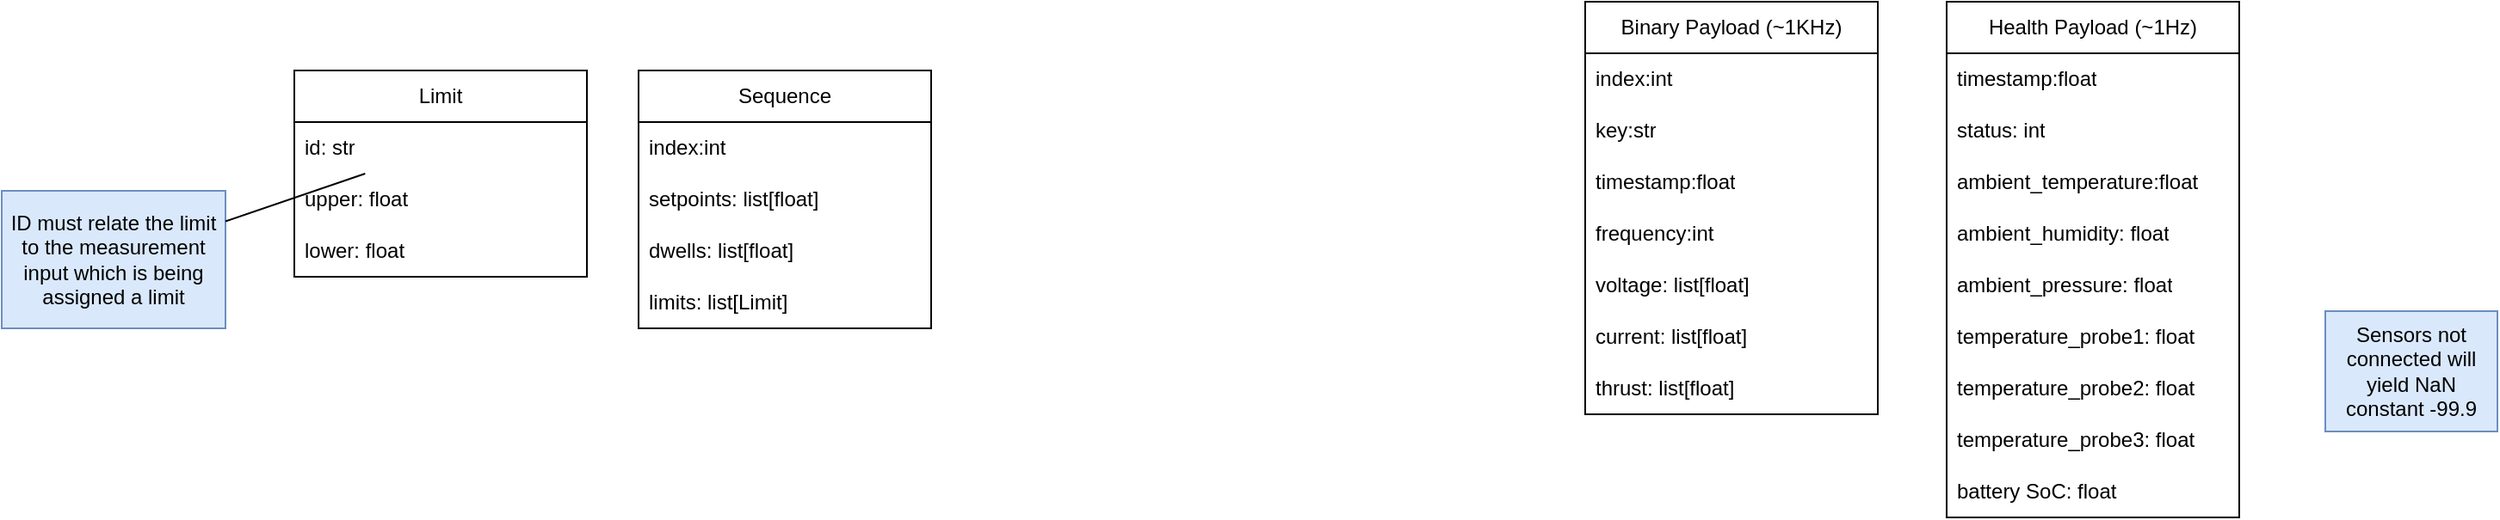<mxfile version="23.1.1" type="github" pages="2">
  <diagram name="Page-1" id="0v1_y2V5no5WbBdqq2O9">
    <mxGraphModel dx="1516" dy="505" grid="1" gridSize="10" guides="1" tooltips="1" connect="1" arrows="1" fold="1" page="1" pageScale="1" pageWidth="850" pageHeight="1100" math="0" shadow="0">
      <root>
        <mxCell id="0" />
        <mxCell id="1" parent="0" />
        <mxCell id="mi9FCdat_Hb8DPSaNjZs-22" value="Limit" style="swimlane;fontStyle=0;childLayout=stackLayout;horizontal=1;startSize=30;horizontalStack=0;resizeParent=1;resizeParentMax=0;resizeLast=0;collapsible=1;marginBottom=0;whiteSpace=wrap;html=1;" parent="1" vertex="1">
          <mxGeometry x="-180" y="80" width="170" height="120" as="geometry" />
        </mxCell>
        <mxCell id="mi9FCdat_Hb8DPSaNjZs-28" value="id: str" style="text;strokeColor=none;fillColor=none;align=left;verticalAlign=middle;spacingLeft=4;spacingRight=4;overflow=hidden;points=[[0,0.5],[1,0.5]];portConstraint=eastwest;rotatable=0;whiteSpace=wrap;html=1;" parent="mi9FCdat_Hb8DPSaNjZs-22" vertex="1">
          <mxGeometry y="30" width="170" height="30" as="geometry" />
        </mxCell>
        <mxCell id="mi9FCdat_Hb8DPSaNjZs-23" value="upper: float" style="text;strokeColor=none;fillColor=none;align=left;verticalAlign=middle;spacingLeft=4;spacingRight=4;overflow=hidden;points=[[0,0.5],[1,0.5]];portConstraint=eastwest;rotatable=0;whiteSpace=wrap;html=1;" parent="mi9FCdat_Hb8DPSaNjZs-22" vertex="1">
          <mxGeometry y="60" width="170" height="30" as="geometry" />
        </mxCell>
        <mxCell id="mi9FCdat_Hb8DPSaNjZs-24" value="lower: float" style="text;strokeColor=none;fillColor=none;align=left;verticalAlign=middle;spacingLeft=4;spacingRight=4;overflow=hidden;points=[[0,0.5],[1,0.5]];portConstraint=eastwest;rotatable=0;whiteSpace=wrap;html=1;" parent="mi9FCdat_Hb8DPSaNjZs-22" vertex="1">
          <mxGeometry y="90" width="170" height="30" as="geometry" />
        </mxCell>
        <mxCell id="mi9FCdat_Hb8DPSaNjZs-29" value="Sequence" style="swimlane;fontStyle=0;childLayout=stackLayout;horizontal=1;startSize=30;horizontalStack=0;resizeParent=1;resizeParentMax=0;resizeLast=0;collapsible=1;marginBottom=0;whiteSpace=wrap;html=1;" parent="1" vertex="1">
          <mxGeometry x="20" y="80" width="170" height="150" as="geometry" />
        </mxCell>
        <mxCell id="mi9FCdat_Hb8DPSaNjZs-30" value="index:int" style="text;strokeColor=none;fillColor=none;align=left;verticalAlign=middle;spacingLeft=4;spacingRight=4;overflow=hidden;points=[[0,0.5],[1,0.5]];portConstraint=eastwest;rotatable=0;whiteSpace=wrap;html=1;" parent="mi9FCdat_Hb8DPSaNjZs-29" vertex="1">
          <mxGeometry y="30" width="170" height="30" as="geometry" />
        </mxCell>
        <mxCell id="mi9FCdat_Hb8DPSaNjZs-31" value="setpoints: list[float]" style="text;strokeColor=none;fillColor=none;align=left;verticalAlign=middle;spacingLeft=4;spacingRight=4;overflow=hidden;points=[[0,0.5],[1,0.5]];portConstraint=eastwest;rotatable=0;whiteSpace=wrap;html=1;" parent="mi9FCdat_Hb8DPSaNjZs-29" vertex="1">
          <mxGeometry y="60" width="170" height="30" as="geometry" />
        </mxCell>
        <mxCell id="mi9FCdat_Hb8DPSaNjZs-32" value="dwells: list[float]" style="text;strokeColor=none;fillColor=none;align=left;verticalAlign=middle;spacingLeft=4;spacingRight=4;overflow=hidden;points=[[0,0.5],[1,0.5]];portConstraint=eastwest;rotatable=0;whiteSpace=wrap;html=1;" parent="mi9FCdat_Hb8DPSaNjZs-29" vertex="1">
          <mxGeometry y="90" width="170" height="30" as="geometry" />
        </mxCell>
        <mxCell id="mi9FCdat_Hb8DPSaNjZs-33" value="limits: list[Limit]" style="text;strokeColor=none;fillColor=none;align=left;verticalAlign=middle;spacingLeft=4;spacingRight=4;overflow=hidden;points=[[0,0.5],[1,0.5]];portConstraint=eastwest;rotatable=0;whiteSpace=wrap;html=1;" parent="mi9FCdat_Hb8DPSaNjZs-29" vertex="1">
          <mxGeometry y="120" width="170" height="30" as="geometry" />
        </mxCell>
        <mxCell id="mi9FCdat_Hb8DPSaNjZs-34" value="ID must relate the limit to the measurement input which is being assigned a limit" style="text;html=1;strokeColor=#6c8ebf;fillColor=#dae8fc;align=center;verticalAlign=middle;whiteSpace=wrap;rounded=0;" parent="1" vertex="1">
          <mxGeometry x="-350" y="150" width="130" height="80" as="geometry" />
        </mxCell>
        <mxCell id="mi9FCdat_Hb8DPSaNjZs-35" value="" style="endArrow=none;html=1;rounded=0;" parent="1" source="mi9FCdat_Hb8DPSaNjZs-34" target="mi9FCdat_Hb8DPSaNjZs-28" edge="1">
          <mxGeometry width="50" height="50" relative="1" as="geometry">
            <mxPoint x="-190" y="330" as="sourcePoint" />
            <mxPoint x="-140" y="280" as="targetPoint" />
          </mxGeometry>
        </mxCell>
        <mxCell id="mi9FCdat_Hb8DPSaNjZs-39" value="Binary Payload (~1KHz)" style="swimlane;fontStyle=0;childLayout=stackLayout;horizontal=1;startSize=30;horizontalStack=0;resizeParent=1;resizeParentMax=0;resizeLast=0;collapsible=1;marginBottom=0;whiteSpace=wrap;html=1;" parent="1" vertex="1">
          <mxGeometry x="570" y="40" width="170" height="240" as="geometry" />
        </mxCell>
        <mxCell id="mi9FCdat_Hb8DPSaNjZs-40" value="index:int" style="text;strokeColor=none;fillColor=none;align=left;verticalAlign=middle;spacingLeft=4;spacingRight=4;overflow=hidden;points=[[0,0.5],[1,0.5]];portConstraint=eastwest;rotatable=0;whiteSpace=wrap;html=1;" parent="mi9FCdat_Hb8DPSaNjZs-39" vertex="1">
          <mxGeometry y="30" width="170" height="30" as="geometry" />
        </mxCell>
        <mxCell id="mi9FCdat_Hb8DPSaNjZs-45" value="key:str" style="text;strokeColor=none;fillColor=none;align=left;verticalAlign=middle;spacingLeft=4;spacingRight=4;overflow=hidden;points=[[0,0.5],[1,0.5]];portConstraint=eastwest;rotatable=0;whiteSpace=wrap;html=1;" parent="mi9FCdat_Hb8DPSaNjZs-39" vertex="1">
          <mxGeometry y="60" width="170" height="30" as="geometry" />
        </mxCell>
        <mxCell id="mi9FCdat_Hb8DPSaNjZs-46" value="timestamp:float" style="text;strokeColor=none;fillColor=none;align=left;verticalAlign=middle;spacingLeft=4;spacingRight=4;overflow=hidden;points=[[0,0.5],[1,0.5]];portConstraint=eastwest;rotatable=0;whiteSpace=wrap;html=1;" parent="mi9FCdat_Hb8DPSaNjZs-39" vertex="1">
          <mxGeometry y="90" width="170" height="30" as="geometry" />
        </mxCell>
        <mxCell id="mi9FCdat_Hb8DPSaNjZs-47" value="frequency:int" style="text;strokeColor=none;fillColor=none;align=left;verticalAlign=middle;spacingLeft=4;spacingRight=4;overflow=hidden;points=[[0,0.5],[1,0.5]];portConstraint=eastwest;rotatable=0;whiteSpace=wrap;html=1;" parent="mi9FCdat_Hb8DPSaNjZs-39" vertex="1">
          <mxGeometry y="120" width="170" height="30" as="geometry" />
        </mxCell>
        <mxCell id="mi9FCdat_Hb8DPSaNjZs-41" value="voltage: list[float]" style="text;strokeColor=none;fillColor=none;align=left;verticalAlign=middle;spacingLeft=4;spacingRight=4;overflow=hidden;points=[[0,0.5],[1,0.5]];portConstraint=eastwest;rotatable=0;whiteSpace=wrap;html=1;" parent="mi9FCdat_Hb8DPSaNjZs-39" vertex="1">
          <mxGeometry y="150" width="170" height="30" as="geometry" />
        </mxCell>
        <mxCell id="mi9FCdat_Hb8DPSaNjZs-42" value="current: list[float]" style="text;strokeColor=none;fillColor=none;align=left;verticalAlign=middle;spacingLeft=4;spacingRight=4;overflow=hidden;points=[[0,0.5],[1,0.5]];portConstraint=eastwest;rotatable=0;whiteSpace=wrap;html=1;" parent="mi9FCdat_Hb8DPSaNjZs-39" vertex="1">
          <mxGeometry y="180" width="170" height="30" as="geometry" />
        </mxCell>
        <mxCell id="mi9FCdat_Hb8DPSaNjZs-43" value="thrust: list[float]" style="text;strokeColor=none;fillColor=none;align=left;verticalAlign=middle;spacingLeft=4;spacingRight=4;overflow=hidden;points=[[0,0.5],[1,0.5]];portConstraint=eastwest;rotatable=0;whiteSpace=wrap;html=1;" parent="mi9FCdat_Hb8DPSaNjZs-39" vertex="1">
          <mxGeometry y="210" width="170" height="30" as="geometry" />
        </mxCell>
        <mxCell id="mi9FCdat_Hb8DPSaNjZs-48" value="Health Payload (~1Hz)" style="swimlane;fontStyle=0;childLayout=stackLayout;horizontal=1;startSize=30;horizontalStack=0;resizeParent=1;resizeParentMax=0;resizeLast=0;collapsible=1;marginBottom=0;whiteSpace=wrap;html=1;" parent="1" vertex="1">
          <mxGeometry x="780" y="40" width="170" height="300" as="geometry" />
        </mxCell>
        <mxCell id="mi9FCdat_Hb8DPSaNjZs-51" value="timestamp:float" style="text;strokeColor=none;fillColor=none;align=left;verticalAlign=middle;spacingLeft=4;spacingRight=4;overflow=hidden;points=[[0,0.5],[1,0.5]];portConstraint=eastwest;rotatable=0;whiteSpace=wrap;html=1;" parent="mi9FCdat_Hb8DPSaNjZs-48" vertex="1">
          <mxGeometry y="30" width="170" height="30" as="geometry" />
        </mxCell>
        <mxCell id="mi9FCdat_Hb8DPSaNjZs-56" value="status: int" style="text;strokeColor=none;fillColor=none;align=left;verticalAlign=middle;spacingLeft=4;spacingRight=4;overflow=hidden;points=[[0,0.5],[1,0.5]];portConstraint=eastwest;rotatable=0;whiteSpace=wrap;html=1;" parent="mi9FCdat_Hb8DPSaNjZs-48" vertex="1">
          <mxGeometry y="60" width="170" height="30" as="geometry" />
        </mxCell>
        <mxCell id="mi9FCdat_Hb8DPSaNjZs-52" value="ambient_temperature:float" style="text;strokeColor=none;fillColor=none;align=left;verticalAlign=middle;spacingLeft=4;spacingRight=4;overflow=hidden;points=[[0,0.5],[1,0.5]];portConstraint=eastwest;rotatable=0;whiteSpace=wrap;html=1;" parent="mi9FCdat_Hb8DPSaNjZs-48" vertex="1">
          <mxGeometry y="90" width="170" height="30" as="geometry" />
        </mxCell>
        <mxCell id="mi9FCdat_Hb8DPSaNjZs-53" value="ambient_humidity: float" style="text;strokeColor=none;fillColor=none;align=left;verticalAlign=middle;spacingLeft=4;spacingRight=4;overflow=hidden;points=[[0,0.5],[1,0.5]];portConstraint=eastwest;rotatable=0;whiteSpace=wrap;html=1;" parent="mi9FCdat_Hb8DPSaNjZs-48" vertex="1">
          <mxGeometry y="120" width="170" height="30" as="geometry" />
        </mxCell>
        <mxCell id="mi9FCdat_Hb8DPSaNjZs-54" value="ambient_pressure: float" style="text;strokeColor=none;fillColor=none;align=left;verticalAlign=middle;spacingLeft=4;spacingRight=4;overflow=hidden;points=[[0,0.5],[1,0.5]];portConstraint=eastwest;rotatable=0;whiteSpace=wrap;html=1;" parent="mi9FCdat_Hb8DPSaNjZs-48" vertex="1">
          <mxGeometry y="150" width="170" height="30" as="geometry" />
        </mxCell>
        <mxCell id="mi9FCdat_Hb8DPSaNjZs-58" value="temperature_probe1: float" style="text;strokeColor=none;fillColor=none;align=left;verticalAlign=middle;spacingLeft=4;spacingRight=4;overflow=hidden;points=[[0,0.5],[1,0.5]];portConstraint=eastwest;rotatable=0;whiteSpace=wrap;html=1;" parent="mi9FCdat_Hb8DPSaNjZs-48" vertex="1">
          <mxGeometry y="180" width="170" height="30" as="geometry" />
        </mxCell>
        <mxCell id="mi9FCdat_Hb8DPSaNjZs-59" value="temperature_probe2: float" style="text;strokeColor=none;fillColor=none;align=left;verticalAlign=middle;spacingLeft=4;spacingRight=4;overflow=hidden;points=[[0,0.5],[1,0.5]];portConstraint=eastwest;rotatable=0;whiteSpace=wrap;html=1;" parent="mi9FCdat_Hb8DPSaNjZs-48" vertex="1">
          <mxGeometry y="210" width="170" height="30" as="geometry" />
        </mxCell>
        <mxCell id="mi9FCdat_Hb8DPSaNjZs-60" value="temperature_probe3: float" style="text;strokeColor=none;fillColor=none;align=left;verticalAlign=middle;spacingLeft=4;spacingRight=4;overflow=hidden;points=[[0,0.5],[1,0.5]];portConstraint=eastwest;rotatable=0;whiteSpace=wrap;html=1;" parent="mi9FCdat_Hb8DPSaNjZs-48" vertex="1">
          <mxGeometry y="240" width="170" height="30" as="geometry" />
        </mxCell>
        <mxCell id="mi9FCdat_Hb8DPSaNjZs-57" value="battery SoC: float" style="text;strokeColor=none;fillColor=none;align=left;verticalAlign=middle;spacingLeft=4;spacingRight=4;overflow=hidden;points=[[0,0.5],[1,0.5]];portConstraint=eastwest;rotatable=0;whiteSpace=wrap;html=1;" parent="mi9FCdat_Hb8DPSaNjZs-48" vertex="1">
          <mxGeometry y="270" width="170" height="30" as="geometry" />
        </mxCell>
        <mxCell id="mi9FCdat_Hb8DPSaNjZs-62" value="Sensors not connected will yield NaN constant -99.9" style="text;html=1;strokeColor=#6c8ebf;fillColor=#dae8fc;align=center;verticalAlign=middle;whiteSpace=wrap;rounded=0;" parent="1" vertex="1">
          <mxGeometry x="1000" y="220" width="100" height="70" as="geometry" />
        </mxCell>
      </root>
    </mxGraphModel>
  </diagram>
  <diagram id="szgHFT6YsC6w4OVldKWj" name="ページ2">
    <mxGraphModel dx="820" dy="594" grid="0" gridSize="10" guides="1" tooltips="1" connect="1" arrows="1" fold="1" page="0" pageScale="1" pageWidth="827" pageHeight="1169" math="0" shadow="0">
      <root>
        <mxCell id="0" />
        <mxCell id="1" parent="0" />
        <mxCell id="X8AzJK7wlC9z1HIHxbJj-119" value="" style="shape=flexArrow;endArrow=classic;startArrow=classic;html=1;rounded=0;fillColor=#bac8d3;strokeColor=#23445d;" parent="1" source="X8AzJK7wlC9z1HIHxbJj-1" target="X8AzJK7wlC9z1HIHxbJj-13" edge="1">
          <mxGeometry width="100" height="100" relative="1" as="geometry">
            <mxPoint x="820" y="550" as="sourcePoint" />
            <mxPoint x="920" y="450" as="targetPoint" />
          </mxGeometry>
        </mxCell>
        <mxCell id="X8AzJK7wlC9z1HIHxbJj-9" value="Local Systems" style="swimlane;whiteSpace=wrap;html=1;fillColor=default;" parent="1" vertex="1">
          <mxGeometry x="390" y="510" width="820" height="570" as="geometry" />
        </mxCell>
        <mxCell id="X8AzJK7wlC9z1HIHxbJj-62" value="" style="shape=flexArrow;endArrow=classic;html=1;rounded=0;fillColor=#ffe6cc;strokeColor=#d79b00;" parent="X8AzJK7wlC9z1HIHxbJj-9" source="X8AzJK7wlC9z1HIHxbJj-23" target="X8AzJK7wlC9z1HIHxbJj-48" edge="1">
          <mxGeometry width="50" height="50" relative="1" as="geometry">
            <mxPoint x="130" y="285" as="sourcePoint" />
            <mxPoint x="180" y="235" as="targetPoint" />
            <Array as="points">
              <mxPoint x="50" y="270" />
              <mxPoint x="565" y="270" />
            </Array>
          </mxGeometry>
        </mxCell>
        <mxCell id="X8AzJK7wlC9z1HIHxbJj-67" value="" style="shape=flexArrow;endArrow=classic;html=1;rounded=0;fillColor=#ffe6cc;strokeColor=#d79b00;" parent="X8AzJK7wlC9z1HIHxbJj-9" source="X8AzJK7wlC9z1HIHxbJj-64" target="X8AzJK7wlC9z1HIHxbJj-48" edge="1">
          <mxGeometry width="50" height="50" relative="1" as="geometry">
            <mxPoint x="490" y="350" as="sourcePoint" />
            <mxPoint x="540" y="300" as="targetPoint" />
            <Array as="points">
              <mxPoint x="533" y="270" />
              <mxPoint x="565" y="270" />
            </Array>
          </mxGeometry>
        </mxCell>
        <mxCell id="X8AzJK7wlC9z1HIHxbJj-116" value="" style="shape=flexArrow;endArrow=classic;html=1;rounded=0;fillColor=#b0e3e6;strokeColor=#0e8088;" parent="X8AzJK7wlC9z1HIHxbJj-9" source="X8AzJK7wlC9z1HIHxbJj-1" target="X8AzJK7wlC9z1HIHxbJj-3" edge="1">
          <mxGeometry width="50" height="50" relative="1" as="geometry">
            <mxPoint x="660" y="340" as="sourcePoint" />
            <mxPoint x="710" y="290" as="targetPoint" />
            <Array as="points">
              <mxPoint x="405" y="510" />
              <mxPoint x="640" y="510" />
            </Array>
          </mxGeometry>
        </mxCell>
        <mxCell id="X8AzJK7wlC9z1HIHxbJj-63" value="" style="shape=flexArrow;endArrow=classic;html=1;rounded=0;fillColor=#d5e8d4;strokeColor=#82b366;" parent="X8AzJK7wlC9z1HIHxbJj-9" source="X8AzJK7wlC9z1HIHxbJj-1" target="X8AzJK7wlC9z1HIHxbJj-10" edge="1">
          <mxGeometry width="50" height="50" relative="1" as="geometry">
            <mxPoint x="440" y="330" as="sourcePoint" />
            <mxPoint x="490" y="280" as="targetPoint" />
            <Array as="points">
              <mxPoint x="405" y="220" />
              <mxPoint x="325" y="220" />
            </Array>
          </mxGeometry>
        </mxCell>
        <mxCell id="X8AzJK7wlC9z1HIHxbJj-57" value="" style="shape=flexArrow;endArrow=classic;html=1;rounded=0;fillColor=#d5e8d4;strokeColor=#82b366;" parent="X8AzJK7wlC9z1HIHxbJj-9" source="X8AzJK7wlC9z1HIHxbJj-1" target="X8AzJK7wlC9z1HIHxbJj-18" edge="1">
          <mxGeometry width="50" height="50" relative="1" as="geometry">
            <mxPoint x="70" y="250" as="sourcePoint" />
            <mxPoint x="120" y="200" as="targetPoint" />
            <Array as="points">
              <mxPoint x="405" y="220" />
              <mxPoint x="260" y="220" />
              <mxPoint x="260" y="330" />
              <mxPoint x="260" y="420" />
              <mxPoint x="180" y="420" />
            </Array>
          </mxGeometry>
        </mxCell>
        <mxCell id="X8AzJK7wlC9z1HIHxbJj-108" value="GPIO" style="edgeLabel;html=1;align=center;verticalAlign=middle;resizable=0;points=[];labelBackgroundColor=none;" parent="X8AzJK7wlC9z1HIHxbJj-57" vertex="1" connectable="0">
          <mxGeometry x="-0.552" y="2" relative="1" as="geometry">
            <mxPoint x="-22" y="-2" as="offset" />
          </mxGeometry>
        </mxCell>
        <mxCell id="X8AzJK7wlC9z1HIHxbJj-58" value="" style="shape=flexArrow;endArrow=classic;html=1;rounded=0;fillColor=#d5e8d4;strokeColor=#82b366;" parent="X8AzJK7wlC9z1HIHxbJj-9" source="X8AzJK7wlC9z1HIHxbJj-1" target="X8AzJK7wlC9z1HIHxbJj-21" edge="1">
          <mxGeometry width="50" height="50" relative="1" as="geometry">
            <mxPoint x="316" y="140" as="sourcePoint" />
            <mxPoint x="209" y="370" as="targetPoint" />
            <Array as="points">
              <mxPoint x="405" y="220" />
              <mxPoint x="380" y="220" />
              <mxPoint x="380" y="495" />
            </Array>
          </mxGeometry>
        </mxCell>
        <mxCell id="X8AzJK7wlC9z1HIHxbJj-22" value="Propeller" style="shape=cube;whiteSpace=wrap;html=1;boundedLbl=1;backgroundOutline=1;darkOpacity=0.05;darkOpacity2=0.1;size=20;" parent="X8AzJK7wlC9z1HIHxbJj-9" vertex="1">
          <mxGeometry x="718.75" y="400" width="80" height="45" as="geometry" />
        </mxCell>
        <mxCell id="X8AzJK7wlC9z1HIHxbJj-1" value="Raptor" style="shape=cube;whiteSpace=wrap;html=1;boundedLbl=1;backgroundOutline=1;darkOpacity=0.05;darkOpacity2=0.1;" parent="X8AzJK7wlC9z1HIHxbJj-9" vertex="1">
          <mxGeometry x="20" y="50" width="770" height="80" as="geometry" />
        </mxCell>
        <mxCell id="X8AzJK7wlC9z1HIHxbJj-2" value="BLDC" style="shape=cube;whiteSpace=wrap;html=1;boundedLbl=1;backgroundOutline=1;darkOpacity=0.05;darkOpacity2=0.1;" parent="X8AzJK7wlC9z1HIHxbJj-9" vertex="1">
          <mxGeometry x="718.75" y="330" width="80" height="80" as="geometry" />
        </mxCell>
        <mxCell id="X8AzJK7wlC9z1HIHxbJj-3" value="ESC" style="shape=cube;whiteSpace=wrap;html=1;boundedLbl=1;backgroundOutline=1;darkOpacity=0.05;darkOpacity2=0.1;" parent="X8AzJK7wlC9z1HIHxbJj-9" vertex="1">
          <mxGeometry x="598.75" y="327.5" width="80" height="80" as="geometry" />
        </mxCell>
        <mxCell id="X8AzJK7wlC9z1HIHxbJj-10" value="Battery Relay" style="shape=cube;whiteSpace=wrap;html=1;boundedLbl=1;backgroundOutline=1;darkOpacity=0.05;darkOpacity2=0.1;size=10;" parent="X8AzJK7wlC9z1HIHxbJj-9" vertex="1">
          <mxGeometry x="298.75" y="340" width="50" height="55" as="geometry" />
        </mxCell>
        <mxCell id="X8AzJK7wlC9z1HIHxbJj-11" value="Battery&lt;br&gt;Pack" style="shape=cylinder3;whiteSpace=wrap;html=1;boundedLbl=1;backgroundOutline=1;size=15;" parent="X8AzJK7wlC9z1HIHxbJj-9" vertex="1">
          <mxGeometry x="18.75" y="322.5" width="60" height="90" as="geometry" />
        </mxCell>
        <mxCell id="X8AzJK7wlC9z1HIHxbJj-17" value="DUT Auxiliary Power" style="shape=cylinder3;whiteSpace=wrap;html=1;boundedLbl=1;backgroundOutline=1;size=15;" parent="X8AzJK7wlC9z1HIHxbJj-9" vertex="1">
          <mxGeometry x="18.75" y="450" width="60" height="95" as="geometry" />
        </mxCell>
        <mxCell id="X8AzJK7wlC9z1HIHxbJj-18" value="Charge Controller" style="shape=cube;whiteSpace=wrap;html=1;boundedLbl=1;backgroundOutline=1;darkOpacity=0.05;darkOpacity2=0.1;size=10;" parent="X8AzJK7wlC9z1HIHxbJj-9" vertex="1">
          <mxGeometry x="138.75" y="460" width="85" height="70" as="geometry" />
        </mxCell>
        <mxCell id="X8AzJK7wlC9z1HIHxbJj-19" value="Fuel Gauge" style="shape=cube;whiteSpace=wrap;html=1;boundedLbl=1;backgroundOutline=1;darkOpacity=0.05;darkOpacity2=0.1;size=10;" parent="X8AzJK7wlC9z1HIHxbJj-9" vertex="1">
          <mxGeometry x="138.75" y="332.5" width="85" height="70" as="geometry" />
        </mxCell>
        <mxCell id="X8AzJK7wlC9z1HIHxbJj-20" value="ESTOP&lt;br&gt;Relay" style="shape=cube;whiteSpace=wrap;html=1;boundedLbl=1;backgroundOutline=1;darkOpacity=0.05;darkOpacity2=0.1;size=10;" parent="X8AzJK7wlC9z1HIHxbJj-9" vertex="1">
          <mxGeometry x="398.75" y="340" width="62.5" height="55" as="geometry" />
        </mxCell>
        <mxCell id="X8AzJK7wlC9z1HIHxbJj-21" value="AUX&lt;br&gt;Relay" style="shape=cube;whiteSpace=wrap;html=1;boundedLbl=1;backgroundOutline=1;darkOpacity=0.05;darkOpacity2=0.1;size=10;" parent="X8AzJK7wlC9z1HIHxbJj-9" vertex="1">
          <mxGeometry x="298.75" y="467.5" width="50" height="55" as="geometry" />
        </mxCell>
        <mxCell id="X8AzJK7wlC9z1HIHxbJj-23" value="Thermistor" style="shape=cube;whiteSpace=wrap;html=1;boundedLbl=1;backgroundOutline=1;darkOpacity=0.05;darkOpacity2=0.1;size=10;" parent="X8AzJK7wlC9z1HIHxbJj-9" vertex="1">
          <mxGeometry x="11.25" y="305" width="75" height="30" as="geometry" />
        </mxCell>
        <mxCell id="X8AzJK7wlC9z1HIHxbJj-25" value="Thermistor" style="shape=cube;whiteSpace=wrap;html=1;boundedLbl=1;backgroundOutline=1;darkOpacity=0.05;darkOpacity2=0.1;size=20;" parent="X8AzJK7wlC9z1HIHxbJj-9" vertex="1">
          <mxGeometry x="598.75" y="300" width="80" height="40" as="geometry" />
        </mxCell>
        <mxCell id="X8AzJK7wlC9z1HIHxbJj-38" value="" style="shape=flexArrow;endArrow=classic;html=1;rounded=0;fillColor=#f8cecc;strokeColor=#b85450;" parent="X8AzJK7wlC9z1HIHxbJj-9" source="X8AzJK7wlC9z1HIHxbJj-21" target="X8AzJK7wlC9z1HIHxbJj-20" edge="1">
          <mxGeometry width="50" height="50" relative="1" as="geometry">
            <mxPoint x="328" y="435" as="sourcePoint" />
            <mxPoint x="378" y="435" as="targetPoint" />
            <Array as="points">
              <mxPoint x="324" y="433" />
              <mxPoint x="362" y="433" />
              <mxPoint x="362" y="368" />
            </Array>
          </mxGeometry>
        </mxCell>
        <mxCell id="X8AzJK7wlC9z1HIHxbJj-39" value="" style="shape=flexArrow;endArrow=classic;html=1;rounded=0;fillColor=#f8cecc;strokeColor=#b85450;" parent="X8AzJK7wlC9z1HIHxbJj-9" source="X8AzJK7wlC9z1HIHxbJj-64" target="X8AzJK7wlC9z1HIHxbJj-3" edge="1">
          <mxGeometry width="50" height="50" relative="1" as="geometry">
            <mxPoint x="418.75" y="442.16" as="sourcePoint" />
            <mxPoint x="468.75" y="442.16" as="targetPoint" />
          </mxGeometry>
        </mxCell>
        <mxCell id="X8AzJK7wlC9z1HIHxbJj-40" value="" style="shape=flexArrow;endArrow=classic;html=1;rounded=0;fillColor=#f8cecc;strokeColor=#b85450;" parent="X8AzJK7wlC9z1HIHxbJj-9" source="X8AzJK7wlC9z1HIHxbJj-17" target="X8AzJK7wlC9z1HIHxbJj-18" edge="1">
          <mxGeometry width="50" height="50" relative="1" as="geometry">
            <mxPoint x="98.75" y="530" as="sourcePoint" />
            <mxPoint x="148.75" y="480" as="targetPoint" />
          </mxGeometry>
        </mxCell>
        <mxCell id="X8AzJK7wlC9z1HIHxbJj-41" value="" style="shape=flexArrow;endArrow=classic;startArrow=classic;html=1;rounded=0;fillColor=#f8cecc;strokeColor=#b85450;" parent="X8AzJK7wlC9z1HIHxbJj-9" source="X8AzJK7wlC9z1HIHxbJj-19" target="X8AzJK7wlC9z1HIHxbJj-10" edge="1">
          <mxGeometry width="100" height="100" relative="1" as="geometry">
            <mxPoint x="208.75" y="510" as="sourcePoint" />
            <mxPoint x="308.75" y="410" as="targetPoint" />
          </mxGeometry>
        </mxCell>
        <mxCell id="X8AzJK7wlC9z1HIHxbJj-42" value="" style="shape=flexArrow;endArrow=classic;startArrow=classic;html=1;rounded=0;fillColor=#f8cecc;strokeColor=#b85450;" parent="X8AzJK7wlC9z1HIHxbJj-9" source="X8AzJK7wlC9z1HIHxbJj-11" target="X8AzJK7wlC9z1HIHxbJj-19" edge="1">
          <mxGeometry width="100" height="100" relative="1" as="geometry">
            <mxPoint x="-1.25" y="380" as="sourcePoint" />
            <mxPoint x="98.75" y="280" as="targetPoint" />
          </mxGeometry>
        </mxCell>
        <mxCell id="X8AzJK7wlC9z1HIHxbJj-43" value="" style="shape=flexArrow;endArrow=classic;html=1;rounded=0;fillColor=#f8cecc;strokeColor=#b85450;" parent="X8AzJK7wlC9z1HIHxbJj-9" source="X8AzJK7wlC9z1HIHxbJj-18" target="X8AzJK7wlC9z1HIHxbJj-21" edge="1">
          <mxGeometry width="50" height="50" relative="1" as="geometry">
            <mxPoint x="238.75" y="504.66" as="sourcePoint" />
            <mxPoint x="298.75" y="504.66" as="targetPoint" />
          </mxGeometry>
        </mxCell>
        <mxCell id="X8AzJK7wlC9z1HIHxbJj-45" value="" style="shape=flexArrow;endArrow=classic;html=1;rounded=0;fillColor=#f8cecc;strokeColor=#b85450;" parent="X8AzJK7wlC9z1HIHxbJj-9" source="X8AzJK7wlC9z1HIHxbJj-21" target="X8AzJK7wlC9z1HIHxbJj-10" edge="1">
          <mxGeometry width="50" height="50" relative="1" as="geometry">
            <mxPoint x="308.75" y="460" as="sourcePoint" />
            <mxPoint x="358.75" y="410" as="targetPoint" />
          </mxGeometry>
        </mxCell>
        <mxCell id="X8AzJK7wlC9z1HIHxbJj-46" value="Thermistor" style="shape=cube;whiteSpace=wrap;html=1;boundedLbl=1;backgroundOutline=1;darkOpacity=0.05;darkOpacity2=0.1;size=20;" parent="X8AzJK7wlC9z1HIHxbJj-9" vertex="1">
          <mxGeometry x="718.75" y="300" width="80" height="40" as="geometry" />
        </mxCell>
        <mxCell id="X8AzJK7wlC9z1HIHxbJj-48" value="Analog Front End" style="shape=cube;whiteSpace=wrap;html=1;boundedLbl=1;backgroundOutline=1;darkOpacity=0.05;darkOpacity2=0.1;size=10;" parent="X8AzJK7wlC9z1HIHxbJj-9" vertex="1">
          <mxGeometry x="510" y="165" width="110" height="50" as="geometry" />
        </mxCell>
        <mxCell id="X8AzJK7wlC9z1HIHxbJj-54" value="" style="shape=flexArrow;endArrow=classic;startArrow=classic;html=1;rounded=0;fillColor=#e1d5e7;strokeColor=#9673a6;" parent="X8AzJK7wlC9z1HIHxbJj-9" source="X8AzJK7wlC9z1HIHxbJj-28" target="X8AzJK7wlC9z1HIHxbJj-1" edge="1">
          <mxGeometry width="100" height="100" relative="1" as="geometry">
            <mxPoint x="200" y="250" as="sourcePoint" />
            <mxPoint x="300" y="150" as="targetPoint" />
            <Array as="points">
              <mxPoint x="114" y="190" />
              <mxPoint x="405" y="190" />
            </Array>
          </mxGeometry>
        </mxCell>
        <mxCell id="X8AzJK7wlC9z1HIHxbJj-56" value="" style="shape=flexArrow;endArrow=classic;startArrow=classic;html=1;rounded=0;fillColor=#e1d5e7;strokeColor=#9673a6;" parent="X8AzJK7wlC9z1HIHxbJj-9" source="X8AzJK7wlC9z1HIHxbJj-19" target="X8AzJK7wlC9z1HIHxbJj-1" edge="1">
          <mxGeometry width="100" height="100" relative="1" as="geometry">
            <mxPoint x="60" y="260" as="sourcePoint" />
            <mxPoint x="160" y="160" as="targetPoint" />
            <Array as="points">
              <mxPoint x="183" y="190" />
              <mxPoint x="405" y="190" />
            </Array>
          </mxGeometry>
        </mxCell>
        <mxCell id="X8AzJK7wlC9z1HIHxbJj-109" value="I2C Bus" style="edgeLabel;html=1;align=center;verticalAlign=middle;resizable=0;points=[];labelBackgroundColor=none;" parent="X8AzJK7wlC9z1HIHxbJj-56" vertex="1" connectable="0">
          <mxGeometry x="-0.002" y="-4" relative="1" as="geometry">
            <mxPoint x="-5" y="-4" as="offset" />
          </mxGeometry>
        </mxCell>
        <mxCell id="X8AzJK7wlC9z1HIHxbJj-59" value="" style="shape=flexArrow;endArrow=classic;html=1;rounded=0;fillColor=#d5e8d4;strokeColor=#82b366;" parent="X8AzJK7wlC9z1HIHxbJj-9" source="X8AzJK7wlC9z1HIHxbJj-1" target="X8AzJK7wlC9z1HIHxbJj-20" edge="1">
          <mxGeometry width="50" height="50" relative="1" as="geometry">
            <mxPoint x="335" y="140" as="sourcePoint" />
            <mxPoint x="335" y="378" as="targetPoint" />
            <Array as="points">
              <mxPoint x="405" y="220" />
              <mxPoint x="430" y="220" />
            </Array>
          </mxGeometry>
        </mxCell>
        <mxCell id="X8AzJK7wlC9z1HIHxbJj-60" value="" style="shape=flexArrow;endArrow=classic;html=1;rounded=0;fillColor=#ffe6cc;strokeColor=#d79b00;" parent="X8AzJK7wlC9z1HIHxbJj-9" source="X8AzJK7wlC9z1HIHxbJj-25" target="X8AzJK7wlC9z1HIHxbJj-48" edge="1">
          <mxGeometry width="50" height="50" relative="1" as="geometry">
            <mxPoint x="570" y="315" as="sourcePoint" />
            <mxPoint x="620" y="265" as="targetPoint" />
            <Array as="points">
              <mxPoint x="640" y="270" />
              <mxPoint x="565" y="270" />
            </Array>
          </mxGeometry>
        </mxCell>
        <mxCell id="X8AzJK7wlC9z1HIHxbJj-61" value="" style="shape=flexArrow;endArrow=classic;html=1;rounded=0;fillColor=#ffe6cc;strokeColor=#d79b00;" parent="X8AzJK7wlC9z1HIHxbJj-9" source="X8AzJK7wlC9z1HIHxbJj-46" target="X8AzJK7wlC9z1HIHxbJj-48" edge="1">
          <mxGeometry width="50" height="50" relative="1" as="geometry">
            <mxPoint x="460" y="435" as="sourcePoint" />
            <mxPoint x="510" y="385" as="targetPoint" />
            <Array as="points">
              <mxPoint x="760" y="270" />
              <mxPoint x="720" y="270" />
              <mxPoint x="565" y="270" />
            </Array>
          </mxGeometry>
        </mxCell>
        <mxCell id="X8AzJK7wlC9z1HIHxbJj-53" value="" style="shape=flexArrow;endArrow=classic;html=1;rounded=0;fillColor=#ffe6cc;strokeColor=#d79b00;" parent="X8AzJK7wlC9z1HIHxbJj-9" source="X8AzJK7wlC9z1HIHxbJj-48" target="X8AzJK7wlC9z1HIHxbJj-1" edge="1">
          <mxGeometry width="50" height="50" relative="1" as="geometry">
            <mxPoint x="520" y="210" as="sourcePoint" />
            <mxPoint x="570" y="160" as="targetPoint" />
            <Array as="points">
              <mxPoint x="405" y="190" />
              <mxPoint x="405" y="160" />
            </Array>
          </mxGeometry>
        </mxCell>
        <mxCell id="X8AzJK7wlC9z1HIHxbJj-65" value="Voltage Sense" style="shape=cube;whiteSpace=wrap;html=1;boundedLbl=1;backgroundOutline=1;darkOpacity=0.05;darkOpacity2=0.1;size=10;" parent="X8AzJK7wlC9z1HIHxbJj-9" vertex="1">
          <mxGeometry x="501.25" y="395" width="62.5" height="55" as="geometry" />
        </mxCell>
        <mxCell id="X8AzJK7wlC9z1HIHxbJj-66" value="" style="shape=flexArrow;endArrow=classic;html=1;rounded=0;fillColor=#f8cecc;strokeColor=#b85450;" parent="X8AzJK7wlC9z1HIHxbJj-9" source="X8AzJK7wlC9z1HIHxbJj-20" target="X8AzJK7wlC9z1HIHxbJj-64" edge="1">
          <mxGeometry width="50" height="50" relative="1" as="geometry">
            <mxPoint x="501.75" y="718" as="sourcePoint" />
            <mxPoint x="638.75" y="718" as="targetPoint" />
          </mxGeometry>
        </mxCell>
        <mxCell id="X8AzJK7wlC9z1HIHxbJj-64" value="Current Sense" style="shape=cube;whiteSpace=wrap;html=1;boundedLbl=1;backgroundOutline=1;darkOpacity=0.05;darkOpacity2=0.1;size=10;" parent="X8AzJK7wlC9z1HIHxbJj-9" vertex="1">
          <mxGeometry x="501.25" y="340" width="62.5" height="55" as="geometry" />
        </mxCell>
        <mxCell id="X8AzJK7wlC9z1HIHxbJj-68" value="" style="shape=flexArrow;endArrow=classic;html=1;rounded=0;fillColor=#f8cecc;strokeColor=#b85450;" parent="X8AzJK7wlC9z1HIHxbJj-9" source="X8AzJK7wlC9z1HIHxbJj-3" target="X8AzJK7wlC9z1HIHxbJj-2" edge="1">
          <mxGeometry width="50" height="50" relative="1" as="geometry">
            <mxPoint x="573.75" y="378" as="sourcePoint" />
            <mxPoint x="608.75" y="378" as="targetPoint" />
          </mxGeometry>
        </mxCell>
        <mxCell id="X8AzJK7wlC9z1HIHxbJj-110" value="Analog" style="edgeLabel;html=1;align=center;verticalAlign=middle;resizable=0;points=[];labelBackgroundColor=none;" parent="X8AzJK7wlC9z1HIHxbJj-9" vertex="1" connectable="0">
          <mxGeometry x="454.003" y="177" as="geometry">
            <mxPoint x="2" y="12" as="offset" />
          </mxGeometry>
        </mxCell>
        <mxCell id="X8AzJK7wlC9z1HIHxbJj-111" value="Power" style="edgeLabel;html=1;align=center;verticalAlign=middle;resizable=0;points=[];labelBackgroundColor=none;" parent="X8AzJK7wlC9z1HIHxbJj-9" vertex="1" connectable="0">
          <mxGeometry x="113.753" y="340" as="geometry">
            <mxPoint x="-6" y="28" as="offset" />
          </mxGeometry>
        </mxCell>
        <mxCell id="X8AzJK7wlC9z1HIHxbJj-117" value="PWM CAN UART" style="edgeLabel;html=1;align=center;verticalAlign=middle;resizable=0;points=[];labelBackgroundColor=none;" parent="X8AzJK7wlC9z1HIHxbJj-9" vertex="1" connectable="0">
          <mxGeometry x="490.003" y="510" as="geometry" />
        </mxCell>
        <mxCell id="X8AzJK7wlC9z1HIHxbJj-28" value="Weather Sensor" style="shape=cube;whiteSpace=wrap;html=1;boundedLbl=1;backgroundOutline=1;darkOpacity=0.05;darkOpacity2=0.1;size=10;" parent="X8AzJK7wlC9z1HIHxbJj-9" vertex="1">
          <mxGeometry x="43.75" y="162" width="70" height="50" as="geometry" />
        </mxCell>
        <mxCell id="X8AzJK7wlC9z1HIHxbJj-12" value="Remote Systems" style="swimlane;whiteSpace=wrap;html=1;" parent="1" vertex="1">
          <mxGeometry x="580" y="110" width="450" height="370" as="geometry" />
        </mxCell>
        <mxCell id="X8AzJK7wlC9z1HIHxbJj-13" value="Host Monitor" style="shape=cube;whiteSpace=wrap;html=1;boundedLbl=1;backgroundOutline=1;darkOpacity=0.05;darkOpacity2=0.1;" parent="X8AzJK7wlC9z1HIHxbJj-12" vertex="1">
          <mxGeometry x="25" y="250" width="380" height="80" as="geometry" />
        </mxCell>
        <mxCell id="X8AzJK7wlC9z1HIHxbJj-6" value="Local&lt;br&gt;Database" style="shape=cylinder3;whiteSpace=wrap;html=1;boundedLbl=1;backgroundOutline=1;size=15;" parent="X8AzJK7wlC9z1HIHxbJj-12" vertex="1">
          <mxGeometry x="175" y="60" width="80" height="80" as="geometry" />
        </mxCell>
        <mxCell id="X8AzJK7wlC9z1HIHxbJj-30" value="Web Portal" style="shape=cube;whiteSpace=wrap;html=1;boundedLbl=1;backgroundOutline=1;darkOpacity=0.05;darkOpacity2=0.1;" parent="X8AzJK7wlC9z1HIHxbJj-12" vertex="1">
          <mxGeometry x="310" y="60" width="120" height="80" as="geometry" />
        </mxCell>
        <mxCell id="X8AzJK7wlC9z1HIHxbJj-118" value="" style="group" parent="X8AzJK7wlC9z1HIHxbJj-12" vertex="1" connectable="0">
          <mxGeometry x="20" y="60" width="140" height="100" as="geometry" />
        </mxCell>
        <mxCell id="X8AzJK7wlC9z1HIHxbJj-32" value="" style="shape=document;whiteSpace=wrap;html=1;boundedLbl=1;" parent="X8AzJK7wlC9z1HIHxbJj-118" vertex="1">
          <mxGeometry width="120" height="80" as="geometry" />
        </mxCell>
        <mxCell id="X8AzJK7wlC9z1HIHxbJj-33" value="" style="shape=document;whiteSpace=wrap;html=1;boundedLbl=1;" parent="X8AzJK7wlC9z1HIHxbJj-118" vertex="1">
          <mxGeometry x="10" y="10" width="120" height="80" as="geometry" />
        </mxCell>
        <mxCell id="X8AzJK7wlC9z1HIHxbJj-34" value="Protocol Repository" style="shape=document;whiteSpace=wrap;html=1;boundedLbl=1;" parent="X8AzJK7wlC9z1HIHxbJj-118" vertex="1">
          <mxGeometry x="20" y="20" width="120" height="80" as="geometry" />
        </mxCell>
        <mxCell id="X8AzJK7wlC9z1HIHxbJj-120" value="" style="shape=flexArrow;endArrow=classic;startArrow=classic;html=1;rounded=0;fillColor=#bac8d3;strokeColor=#23445d;" parent="X8AzJK7wlC9z1HIHxbJj-12" source="X8AzJK7wlC9z1HIHxbJj-13" target="X8AzJK7wlC9z1HIHxbJj-6" edge="1">
          <mxGeometry width="100" height="100" relative="1" as="geometry">
            <mxPoint x="-40" y="290" as="sourcePoint" />
            <mxPoint x="60" y="190" as="targetPoint" />
          </mxGeometry>
        </mxCell>
        <mxCell id="X8AzJK7wlC9z1HIHxbJj-122" value="" style="shape=flexArrow;endArrow=classic;html=1;rounded=0;fillColor=#bac8d3;strokeColor=#23445d;" parent="X8AzJK7wlC9z1HIHxbJj-12" source="X8AzJK7wlC9z1HIHxbJj-6" target="X8AzJK7wlC9z1HIHxbJj-30" edge="1">
          <mxGeometry width="50" height="50" relative="1" as="geometry">
            <mxPoint x="220" y="220" as="sourcePoint" />
            <mxPoint x="270" y="170" as="targetPoint" />
          </mxGeometry>
        </mxCell>
        <mxCell id="X8AzJK7wlC9z1HIHxbJj-123" value="" style="shape=flexArrow;endArrow=classic;html=1;rounded=0;fillColor=#bac8d3;strokeColor=#23445d;" parent="X8AzJK7wlC9z1HIHxbJj-12" source="X8AzJK7wlC9z1HIHxbJj-34" target="X8AzJK7wlC9z1HIHxbJj-13" edge="1">
          <mxGeometry width="50" height="50" relative="1" as="geometry">
            <mxPoint x="-70" y="210" as="sourcePoint" />
            <mxPoint x="-20" y="160" as="targetPoint" />
            <Array as="points">
              <mxPoint x="100" y="200" />
              <mxPoint x="215" y="200" />
            </Array>
          </mxGeometry>
        </mxCell>
      </root>
    </mxGraphModel>
  </diagram>
</mxfile>
